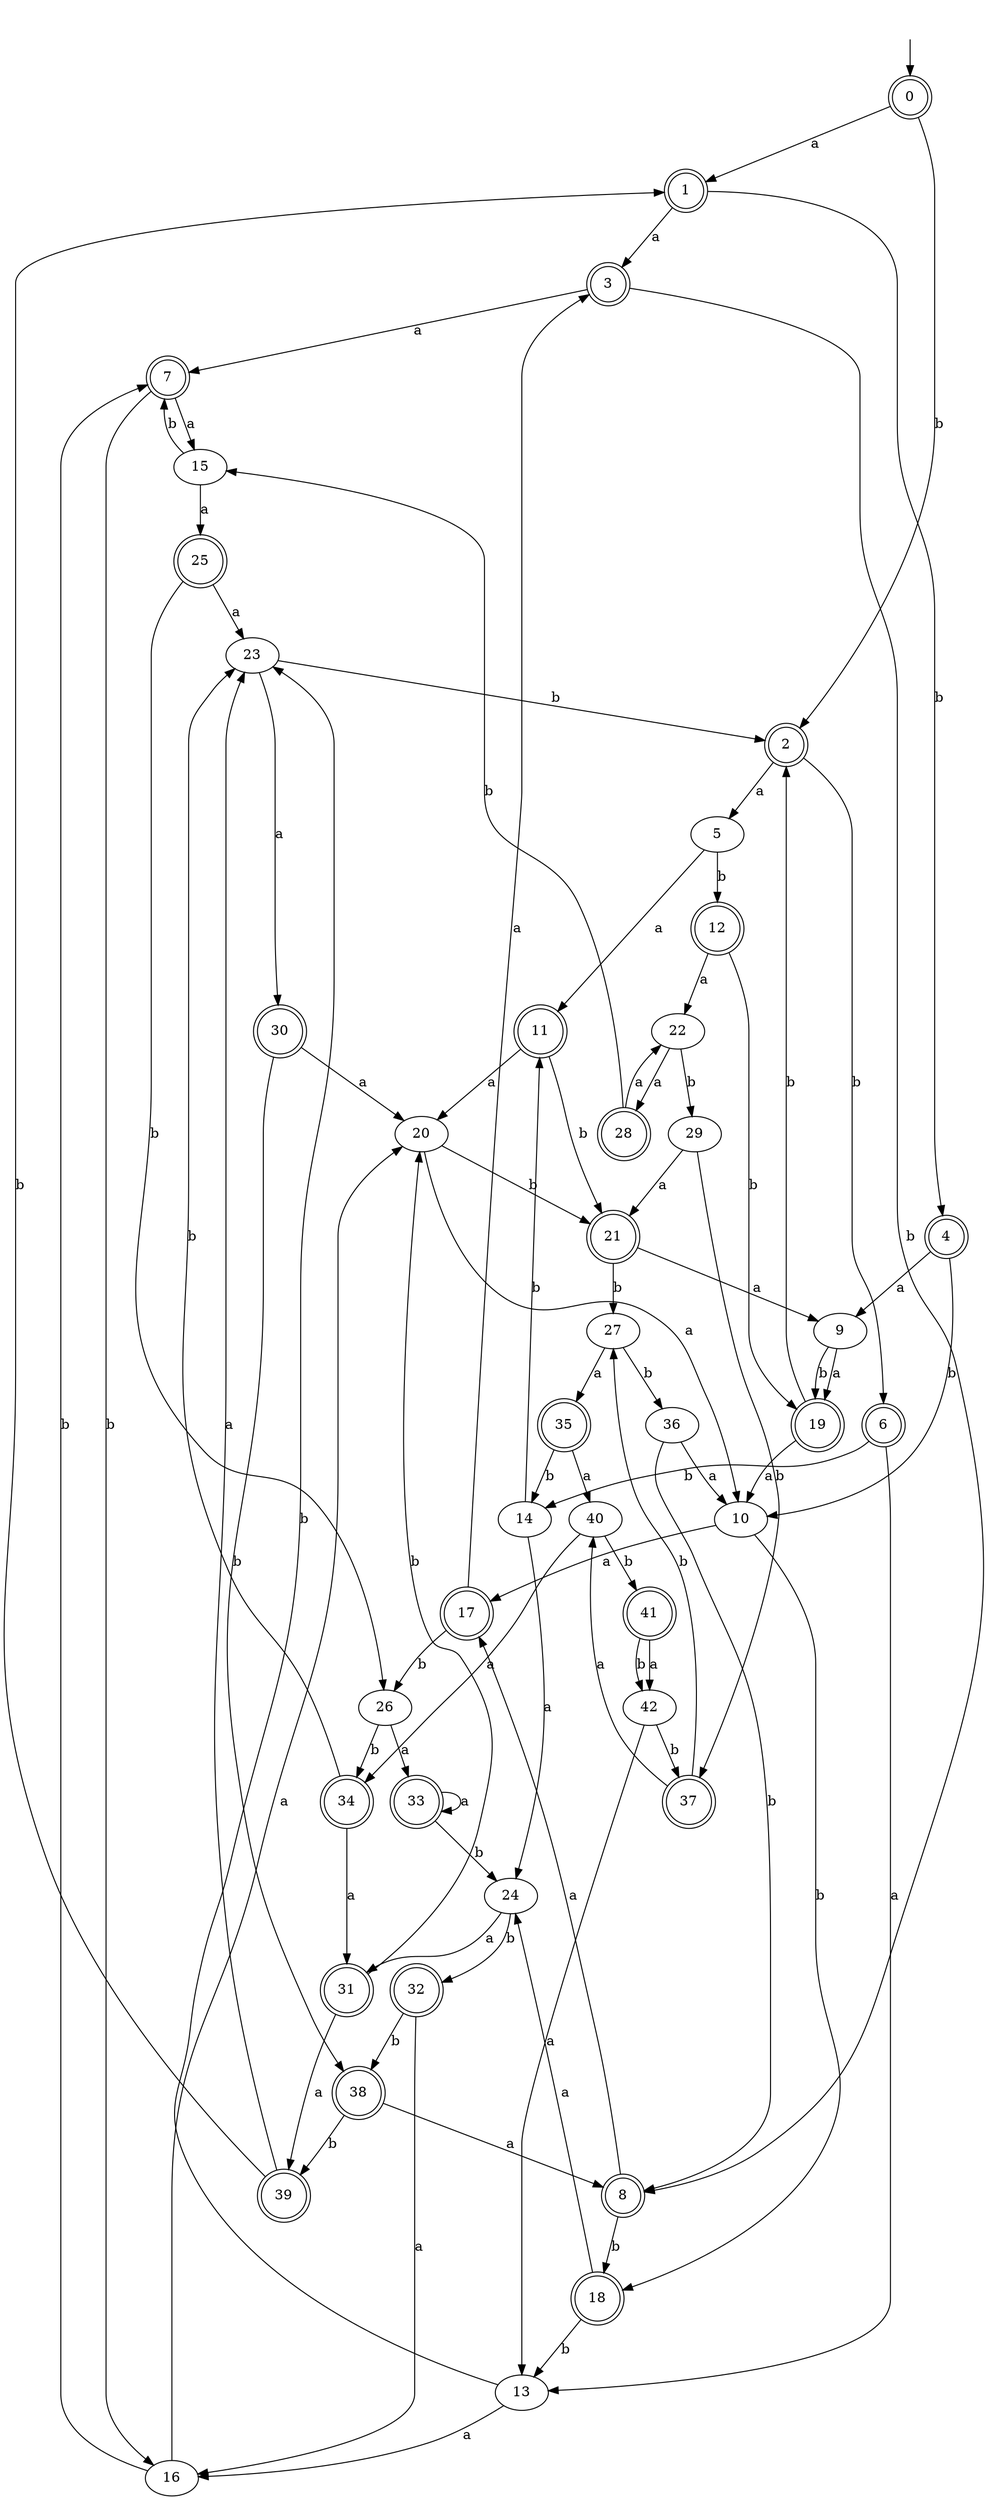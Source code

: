 digraph RandomDFA {
  __start0 [label="", shape=none];
  __start0 -> 0 [label=""];
  0 [shape=circle] [shape=doublecircle]
  0 -> 1 [label="a"]
  0 -> 2 [label="b"]
  1 [shape=doublecircle]
  1 -> 3 [label="a"]
  1 -> 4 [label="b"]
  2 [shape=doublecircle]
  2 -> 5 [label="a"]
  2 -> 6 [label="b"]
  3 [shape=doublecircle]
  3 -> 7 [label="a"]
  3 -> 8 [label="b"]
  4 [shape=doublecircle]
  4 -> 9 [label="a"]
  4 -> 10 [label="b"]
  5
  5 -> 11 [label="a"]
  5 -> 12 [label="b"]
  6 [shape=doublecircle]
  6 -> 13 [label="a"]
  6 -> 14 [label="b"]
  7 [shape=doublecircle]
  7 -> 15 [label="a"]
  7 -> 16 [label="b"]
  8 [shape=doublecircle]
  8 -> 17 [label="a"]
  8 -> 18 [label="b"]
  9
  9 -> 19 [label="a"]
  9 -> 19 [label="b"]
  10
  10 -> 17 [label="a"]
  10 -> 18 [label="b"]
  11 [shape=doublecircle]
  11 -> 20 [label="a"]
  11 -> 21 [label="b"]
  12 [shape=doublecircle]
  12 -> 22 [label="a"]
  12 -> 19 [label="b"]
  13
  13 -> 16 [label="a"]
  13 -> 23 [label="b"]
  14
  14 -> 24 [label="a"]
  14 -> 11 [label="b"]
  15
  15 -> 25 [label="a"]
  15 -> 7 [label="b"]
  16
  16 -> 20 [label="a"]
  16 -> 7 [label="b"]
  17 [shape=doublecircle]
  17 -> 3 [label="a"]
  17 -> 26 [label="b"]
  18 [shape=doublecircle]
  18 -> 24 [label="a"]
  18 -> 13 [label="b"]
  19 [shape=doublecircle]
  19 -> 10 [label="a"]
  19 -> 2 [label="b"]
  20
  20 -> 10 [label="a"]
  20 -> 21 [label="b"]
  21 [shape=doublecircle]
  21 -> 9 [label="a"]
  21 -> 27 [label="b"]
  22
  22 -> 28 [label="a"]
  22 -> 29 [label="b"]
  23
  23 -> 30 [label="a"]
  23 -> 2 [label="b"]
  24
  24 -> 31 [label="a"]
  24 -> 32 [label="b"]
  25 [shape=doublecircle]
  25 -> 23 [label="a"]
  25 -> 26 [label="b"]
  26
  26 -> 33 [label="a"]
  26 -> 34 [label="b"]
  27
  27 -> 35 [label="a"]
  27 -> 36 [label="b"]
  28 [shape=doublecircle]
  28 -> 22 [label="a"]
  28 -> 15 [label="b"]
  29
  29 -> 21 [label="a"]
  29 -> 37 [label="b"]
  30 [shape=doublecircle]
  30 -> 20 [label="a"]
  30 -> 38 [label="b"]
  31 [shape=doublecircle]
  31 -> 39 [label="a"]
  31 -> 20 [label="b"]
  32 [shape=doublecircle]
  32 -> 16 [label="a"]
  32 -> 38 [label="b"]
  33 [shape=doublecircle]
  33 -> 33 [label="a"]
  33 -> 24 [label="b"]
  34 [shape=doublecircle]
  34 -> 31 [label="a"]
  34 -> 23 [label="b"]
  35 [shape=doublecircle]
  35 -> 40 [label="a"]
  35 -> 14 [label="b"]
  36
  36 -> 10 [label="a"]
  36 -> 8 [label="b"]
  37 [shape=doublecircle]
  37 -> 40 [label="a"]
  37 -> 27 [label="b"]
  38 [shape=doublecircle]
  38 -> 8 [label="a"]
  38 -> 39 [label="b"]
  39 [shape=doublecircle]
  39 -> 23 [label="a"]
  39 -> 1 [label="b"]
  40
  40 -> 34 [label="a"]
  40 -> 41 [label="b"]
  41 [shape=doublecircle]
  41 -> 42 [label="a"]
  41 -> 42 [label="b"]
  42
  42 -> 13 [label="a"]
  42 -> 37 [label="b"]
}
